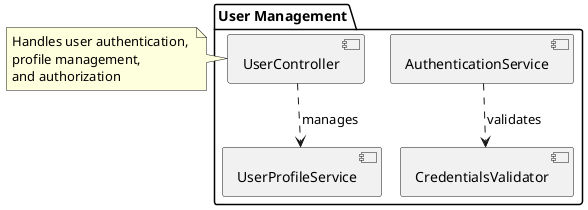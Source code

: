 @startuml User Management Package
!pragma layout smetana

package "User Management" {
    [AuthenticationService]
    [UserProfileService]
    [CredentialsValidator]
    [UserController]
    
    AuthenticationService ..> CredentialsValidator : validates
    UserController ..> UserProfileService : manages
}

note right : Handles user authentication, \nprofile management, \nand authorization
@enduml